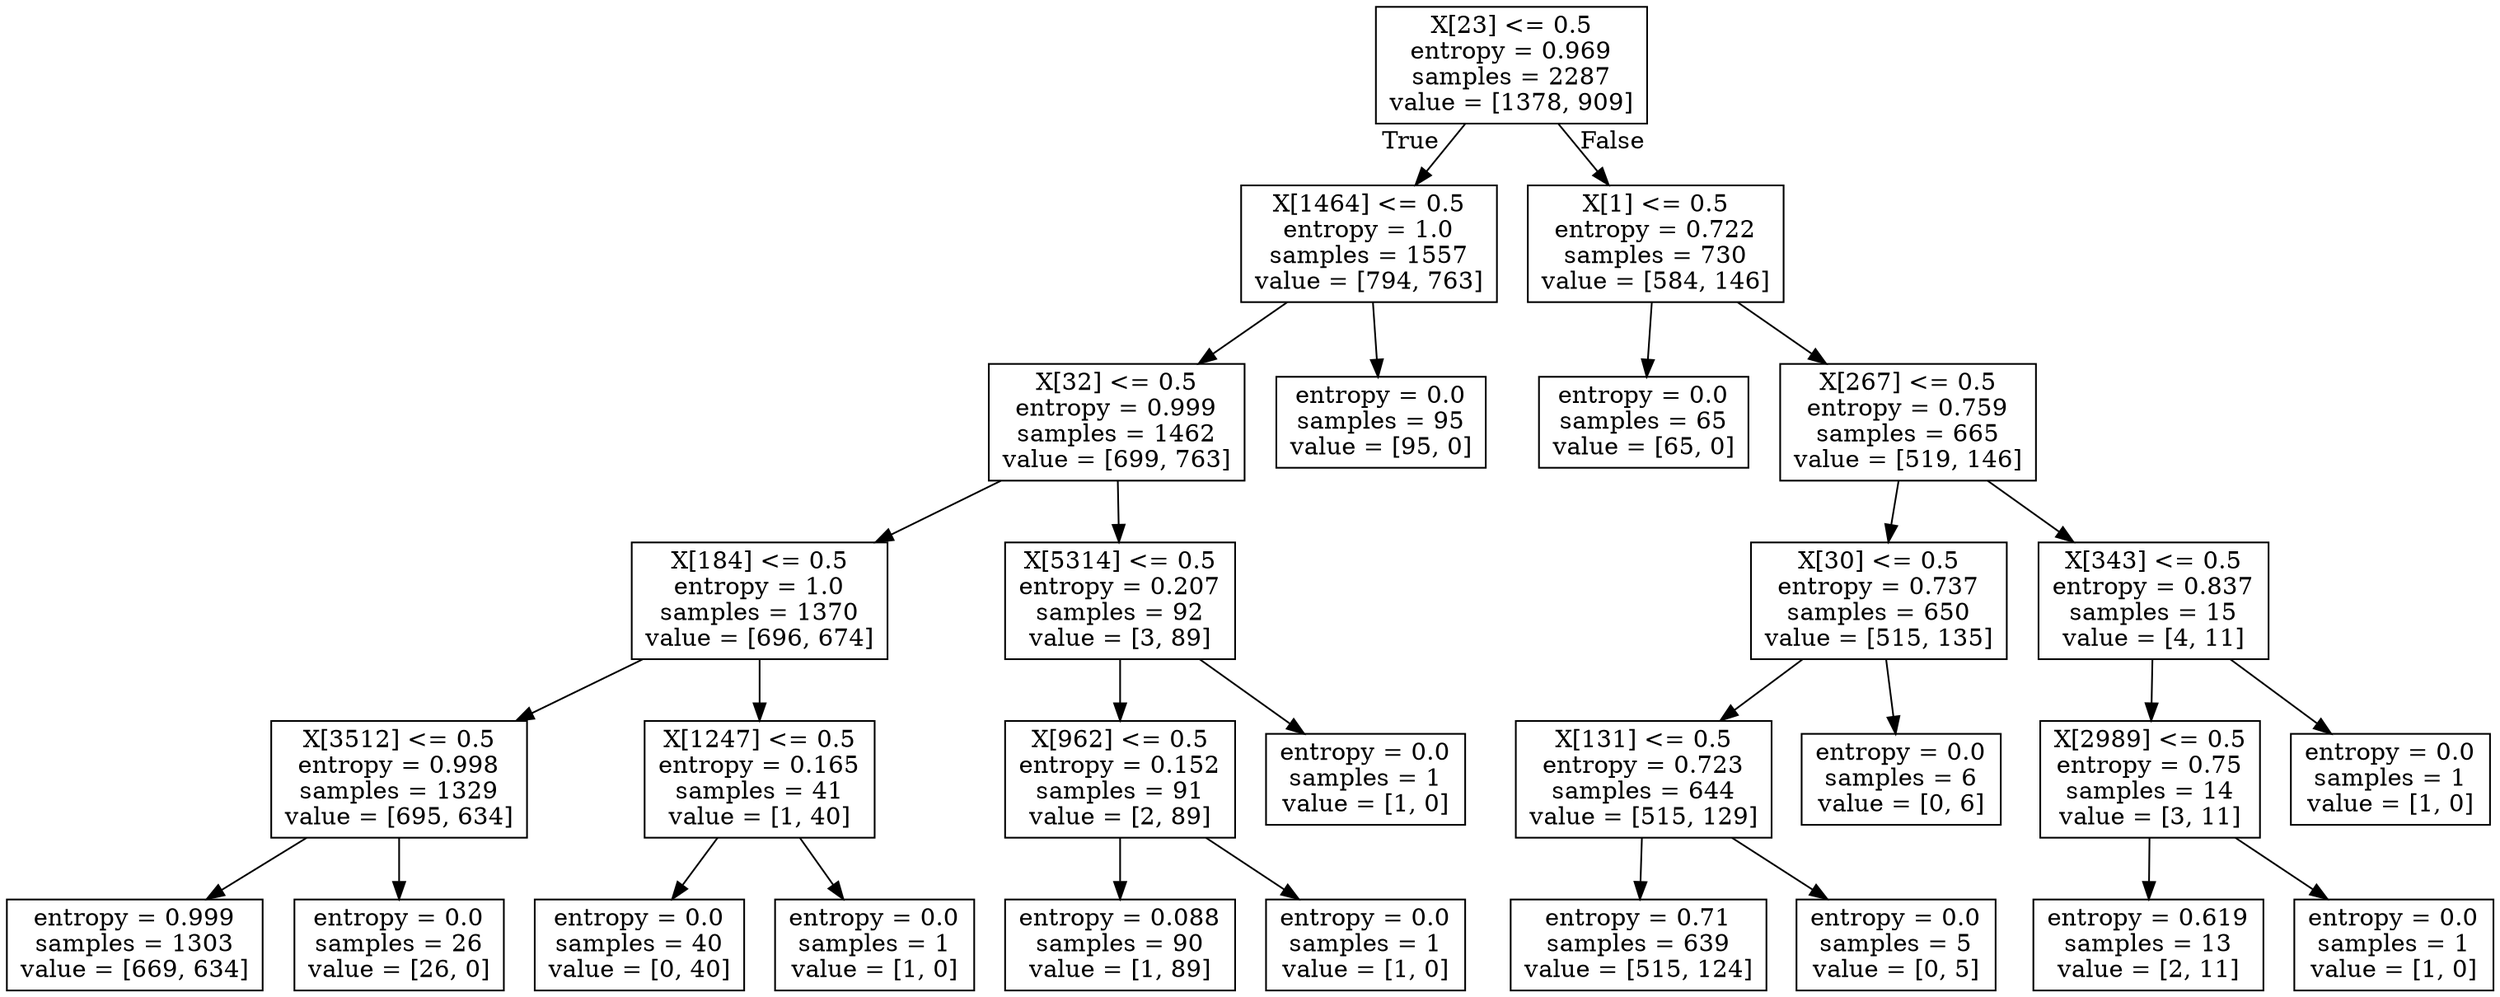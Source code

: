 digraph Tree {
node [shape=box] ;
0 [label="X[23] <= 0.5\nentropy = 0.969\nsamples = 2287\nvalue = [1378, 909]"] ;
1 [label="X[1464] <= 0.5\nentropy = 1.0\nsamples = 1557\nvalue = [794, 763]"] ;
0 -> 1 [labeldistance=2.5, labelangle=45, headlabel="True"] ;
2 [label="X[32] <= 0.5\nentropy = 0.999\nsamples = 1462\nvalue = [699, 763]"] ;
1 -> 2 ;
3 [label="X[184] <= 0.5\nentropy = 1.0\nsamples = 1370\nvalue = [696, 674]"] ;
2 -> 3 ;
4 [label="X[3512] <= 0.5\nentropy = 0.998\nsamples = 1329\nvalue = [695, 634]"] ;
3 -> 4 ;
5 [label="entropy = 0.999\nsamples = 1303\nvalue = [669, 634]"] ;
4 -> 5 ;
6 [label="entropy = 0.0\nsamples = 26\nvalue = [26, 0]"] ;
4 -> 6 ;
7 [label="X[1247] <= 0.5\nentropy = 0.165\nsamples = 41\nvalue = [1, 40]"] ;
3 -> 7 ;
8 [label="entropy = 0.0\nsamples = 40\nvalue = [0, 40]"] ;
7 -> 8 ;
9 [label="entropy = 0.0\nsamples = 1\nvalue = [1, 0]"] ;
7 -> 9 ;
10 [label="X[5314] <= 0.5\nentropy = 0.207\nsamples = 92\nvalue = [3, 89]"] ;
2 -> 10 ;
11 [label="X[962] <= 0.5\nentropy = 0.152\nsamples = 91\nvalue = [2, 89]"] ;
10 -> 11 ;
12 [label="entropy = 0.088\nsamples = 90\nvalue = [1, 89]"] ;
11 -> 12 ;
13 [label="entropy = 0.0\nsamples = 1\nvalue = [1, 0]"] ;
11 -> 13 ;
14 [label="entropy = 0.0\nsamples = 1\nvalue = [1, 0]"] ;
10 -> 14 ;
15 [label="entropy = 0.0\nsamples = 95\nvalue = [95, 0]"] ;
1 -> 15 ;
16 [label="X[1] <= 0.5\nentropy = 0.722\nsamples = 730\nvalue = [584, 146]"] ;
0 -> 16 [labeldistance=2.5, labelangle=-45, headlabel="False"] ;
17 [label="entropy = 0.0\nsamples = 65\nvalue = [65, 0]"] ;
16 -> 17 ;
18 [label="X[267] <= 0.5\nentropy = 0.759\nsamples = 665\nvalue = [519, 146]"] ;
16 -> 18 ;
19 [label="X[30] <= 0.5\nentropy = 0.737\nsamples = 650\nvalue = [515, 135]"] ;
18 -> 19 ;
20 [label="X[131] <= 0.5\nentropy = 0.723\nsamples = 644\nvalue = [515, 129]"] ;
19 -> 20 ;
21 [label="entropy = 0.71\nsamples = 639\nvalue = [515, 124]"] ;
20 -> 21 ;
22 [label="entropy = 0.0\nsamples = 5\nvalue = [0, 5]"] ;
20 -> 22 ;
23 [label="entropy = 0.0\nsamples = 6\nvalue = [0, 6]"] ;
19 -> 23 ;
24 [label="X[343] <= 0.5\nentropy = 0.837\nsamples = 15\nvalue = [4, 11]"] ;
18 -> 24 ;
25 [label="X[2989] <= 0.5\nentropy = 0.75\nsamples = 14\nvalue = [3, 11]"] ;
24 -> 25 ;
26 [label="entropy = 0.619\nsamples = 13\nvalue = [2, 11]"] ;
25 -> 26 ;
27 [label="entropy = 0.0\nsamples = 1\nvalue = [1, 0]"] ;
25 -> 27 ;
28 [label="entropy = 0.0\nsamples = 1\nvalue = [1, 0]"] ;
24 -> 28 ;
}